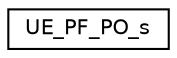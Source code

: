 digraph "Graphical Class Hierarchy"
{
 // LATEX_PDF_SIZE
  edge [fontname="Helvetica",fontsize="10",labelfontname="Helvetica",labelfontsize="10"];
  node [fontname="Helvetica",fontsize="10",shape=record];
  rankdir="LR";
  Node0 [label="UE_PF_PO_s",height=0.2,width=0.4,color="black", fillcolor="white", style="filled",URL="$structUE__PF__PO__s.html",tooltip=" "];
}
